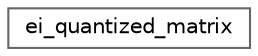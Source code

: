 digraph "Graphical Class Hierarchy"
{
 // LATEX_PDF_SIZE
  bgcolor="transparent";
  edge [fontname=Helvetica,fontsize=10,labelfontname=Helvetica,labelfontsize=10];
  node [fontname=Helvetica,fontsize=10,shape=box,height=0.2,width=0.4];
  rankdir="LR";
  Node0 [id="Node000000",label="ei_quantized_matrix",height=0.2,width=0.4,color="grey40", fillcolor="white", style="filled",URL="$structei__quantized__matrix.html",tooltip=" "];
}
